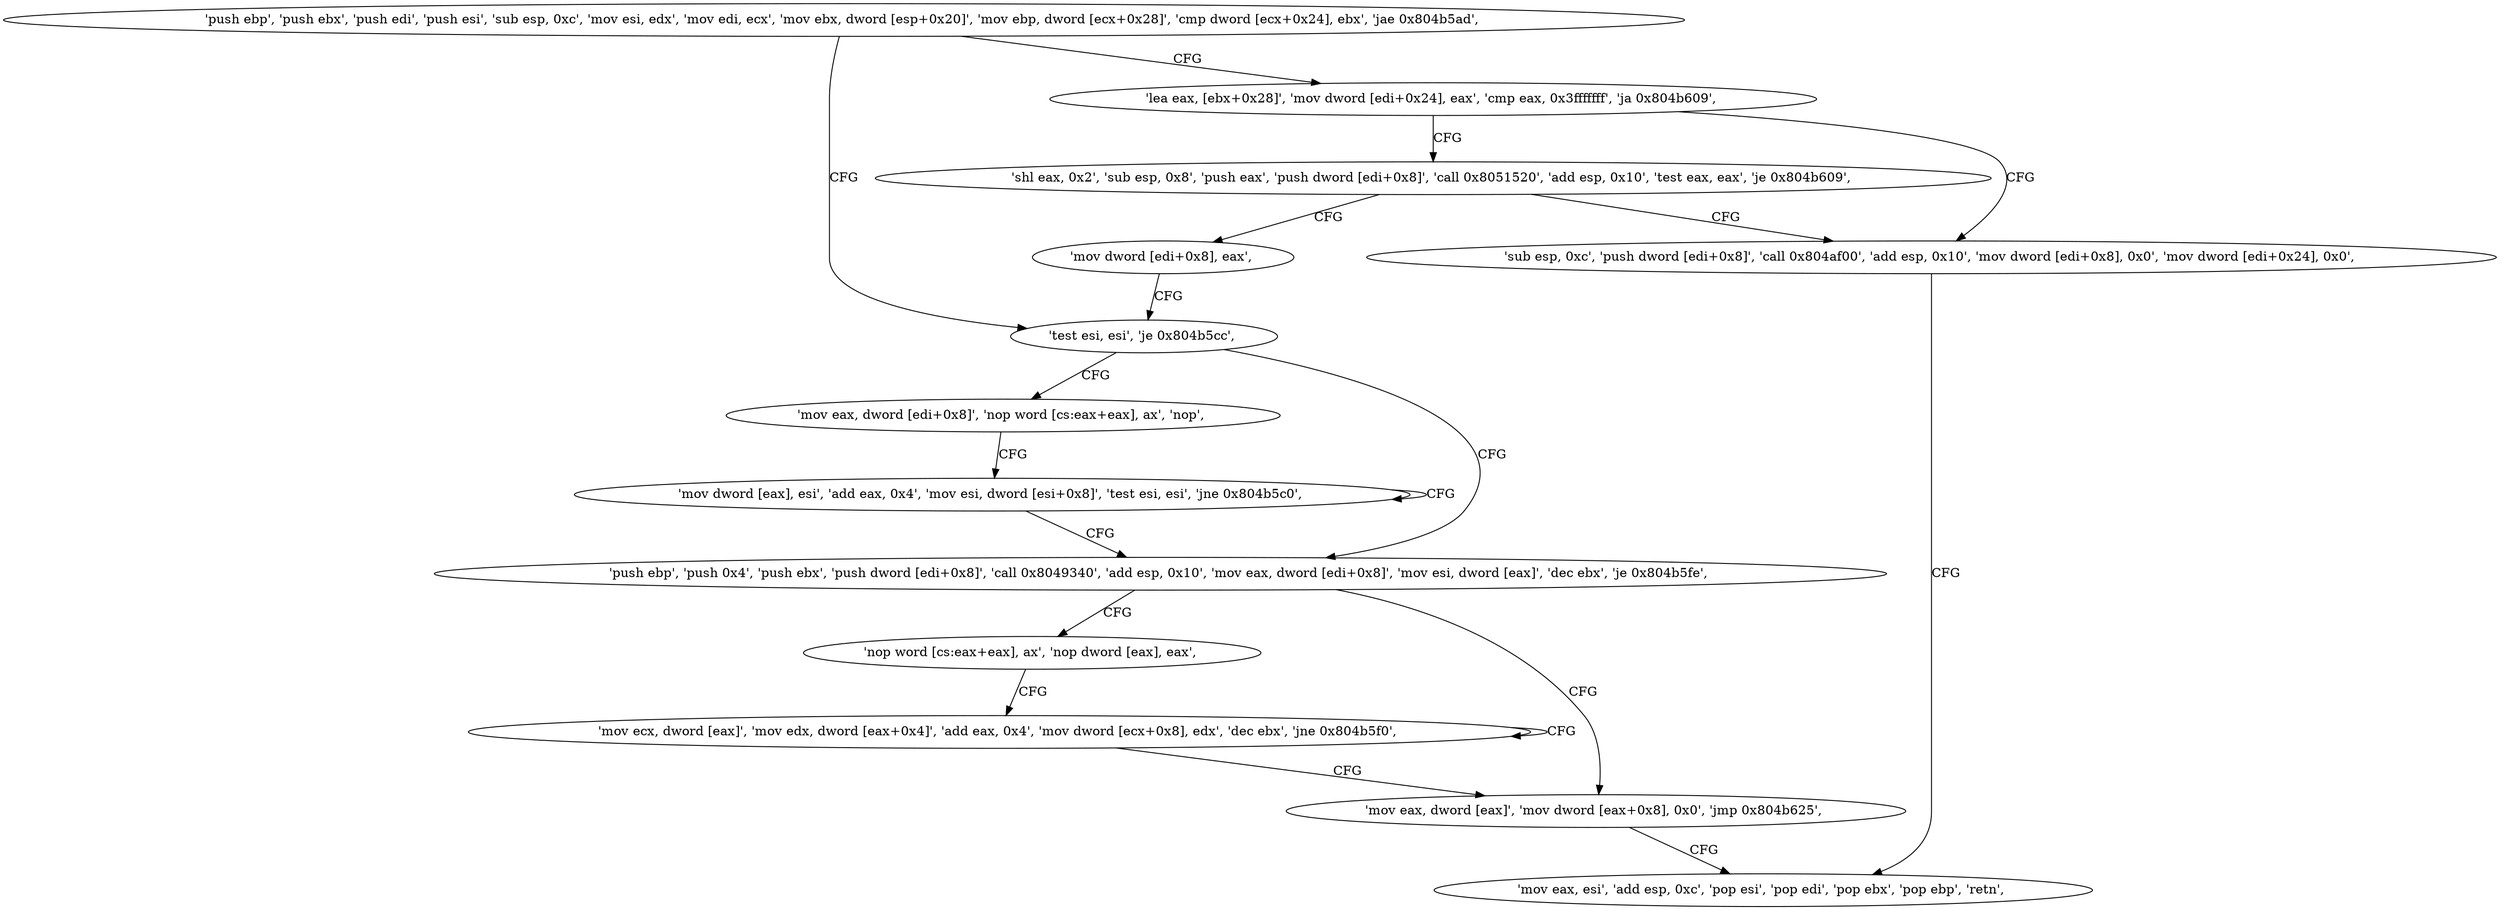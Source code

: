 digraph "func" {
"134526320" [label = "'push ebp', 'push ebx', 'push edi', 'push esi', 'sub esp, 0xc', 'mov esi, edx', 'mov edi, ecx', 'mov ebx, dword [esp+0x20]', 'mov ebp, dword [ecx+0x28]', 'cmp dword [ecx+0x24], ebx', 'jae 0x804b5ad', " ]
"134526381" [label = "'test esi, esi', 'je 0x804b5cc', " ]
"134526343" [label = "'lea eax, [ebx+0x28]', 'mov dword [edi+0x24], eax', 'cmp eax, 0x3fffffff', 'ja 0x804b609', " ]
"134526412" [label = "'push ebp', 'push 0x4', 'push ebx', 'push dword [edi+0x8]', 'call 0x8049340', 'add esp, 0x10', 'mov eax, dword [edi+0x8]', 'mov esi, dword [eax]', 'dec ebx', 'je 0x804b5fe', " ]
"134526385" [label = "'mov eax, dword [edi+0x8]', 'nop word [cs:eax+eax], ax', 'nop', " ]
"134526473" [label = "'sub esp, 0xc', 'push dword [edi+0x8]', 'call 0x804af00', 'add esp, 0x10', 'mov dword [edi+0x8], 0x0', 'mov dword [edi+0x24], 0x0', " ]
"134526356" [label = "'shl eax, 0x2', 'sub esp, 0x8', 'push eax', 'push dword [edi+0x8]', 'call 0x8051520', 'add esp, 0x10', 'test eax, eax', 'je 0x804b609', " ]
"134526462" [label = "'mov eax, dword [eax]', 'mov dword [eax+0x8], 0x0', 'jmp 0x804b625', " ]
"134526435" [label = "'nop word [cs:eax+eax], ax', 'nop dword [eax], eax', " ]
"134526400" [label = "'mov dword [eax], esi', 'add eax, 0x4', 'mov esi, dword [esi+0x8]', 'test esi, esi', 'jne 0x804b5c0', " ]
"134526501" [label = "'mov eax, esi', 'add esp, 0xc', 'pop esi', 'pop edi', 'pop ebx', 'pop ebp', 'retn', " ]
"134526378" [label = "'mov dword [edi+0x8], eax', " ]
"134526448" [label = "'mov ecx, dword [eax]', 'mov edx, dword [eax+0x4]', 'add eax, 0x4', 'mov dword [ecx+0x8], edx', 'dec ebx', 'jne 0x804b5f0', " ]
"134526320" -> "134526381" [ label = "CFG" ]
"134526320" -> "134526343" [ label = "CFG" ]
"134526381" -> "134526412" [ label = "CFG" ]
"134526381" -> "134526385" [ label = "CFG" ]
"134526343" -> "134526473" [ label = "CFG" ]
"134526343" -> "134526356" [ label = "CFG" ]
"134526412" -> "134526462" [ label = "CFG" ]
"134526412" -> "134526435" [ label = "CFG" ]
"134526385" -> "134526400" [ label = "CFG" ]
"134526473" -> "134526501" [ label = "CFG" ]
"134526356" -> "134526473" [ label = "CFG" ]
"134526356" -> "134526378" [ label = "CFG" ]
"134526462" -> "134526501" [ label = "CFG" ]
"134526435" -> "134526448" [ label = "CFG" ]
"134526400" -> "134526400" [ label = "CFG" ]
"134526400" -> "134526412" [ label = "CFG" ]
"134526378" -> "134526381" [ label = "CFG" ]
"134526448" -> "134526448" [ label = "CFG" ]
"134526448" -> "134526462" [ label = "CFG" ]
}

